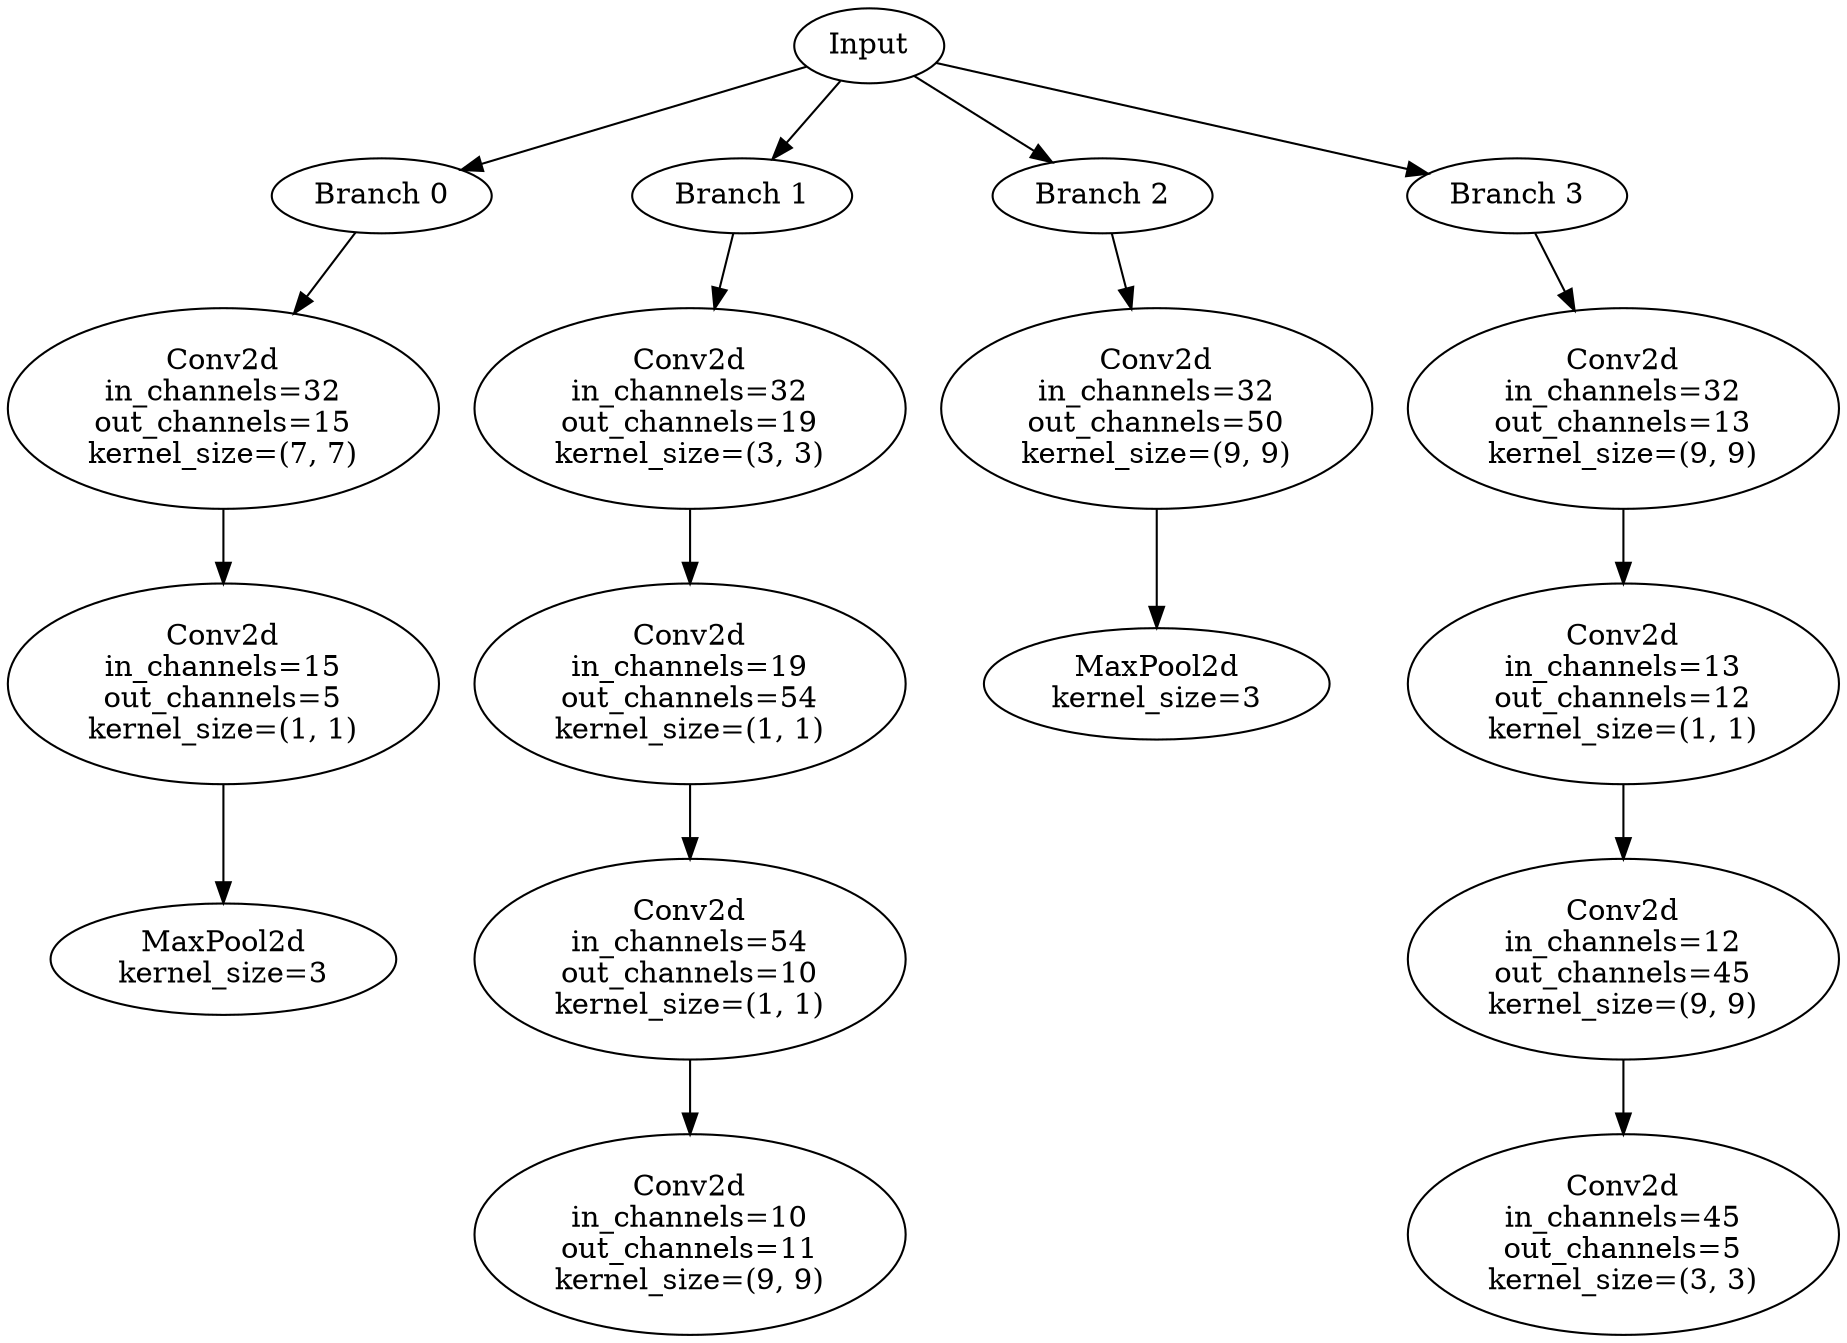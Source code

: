 // Inception Module - Coral 36
digraph {
	Input [label=Input]
	Branch_0 [label="Branch 0"]
	Input -> Branch_0
	Branch_0_Layer_0 [label="Conv2d
in_channels=32
out_channels=15
kernel_size=(7, 7)"]
	Branch_0 -> Branch_0_Layer_0
	Branch_0_Layer_1 [label="Conv2d
in_channels=15
out_channels=5
kernel_size=(1, 1)"]
	Branch_0_Layer_0 -> Branch_0_Layer_1
	Branch_0_Layer_2 [label="MaxPool2d
kernel_size=3"]
	Branch_0_Layer_1 -> Branch_0_Layer_2
	Branch_1 [label="Branch 1"]
	Input -> Branch_1
	Branch_1_Layer_0 [label="Conv2d
in_channels=32
out_channels=19
kernel_size=(3, 3)"]
	Branch_1 -> Branch_1_Layer_0
	Branch_1_Layer_1 [label="Conv2d
in_channels=19
out_channels=54
kernel_size=(1, 1)"]
	Branch_1_Layer_0 -> Branch_1_Layer_1
	Branch_1_Layer_2 [label="Conv2d
in_channels=54
out_channels=10
kernel_size=(1, 1)"]
	Branch_1_Layer_1 -> Branch_1_Layer_2
	Branch_1_Layer_3 [label="Conv2d
in_channels=10
out_channels=11
kernel_size=(9, 9)"]
	Branch_1_Layer_2 -> Branch_1_Layer_3
	Branch_2 [label="Branch 2"]
	Input -> Branch_2
	Branch_2_Layer_0 [label="Conv2d
in_channels=32
out_channels=50
kernel_size=(9, 9)"]
	Branch_2 -> Branch_2_Layer_0
	Branch_2_Layer_1 [label="MaxPool2d
kernel_size=3"]
	Branch_2_Layer_0 -> Branch_2_Layer_1
	Branch_3 [label="Branch 3"]
	Input -> Branch_3
	Branch_3_Layer_0 [label="Conv2d
in_channels=32
out_channels=13
kernel_size=(9, 9)"]
	Branch_3 -> Branch_3_Layer_0
	Branch_3_Layer_1 [label="Conv2d
in_channels=13
out_channels=12
kernel_size=(1, 1)"]
	Branch_3_Layer_0 -> Branch_3_Layer_1
	Branch_3_Layer_2 [label="Conv2d
in_channels=12
out_channels=45
kernel_size=(9, 9)"]
	Branch_3_Layer_1 -> Branch_3_Layer_2
	Branch_3_Layer_3 [label="Conv2d
in_channels=45
out_channels=5
kernel_size=(3, 3)"]
	Branch_3_Layer_2 -> Branch_3_Layer_3
}
